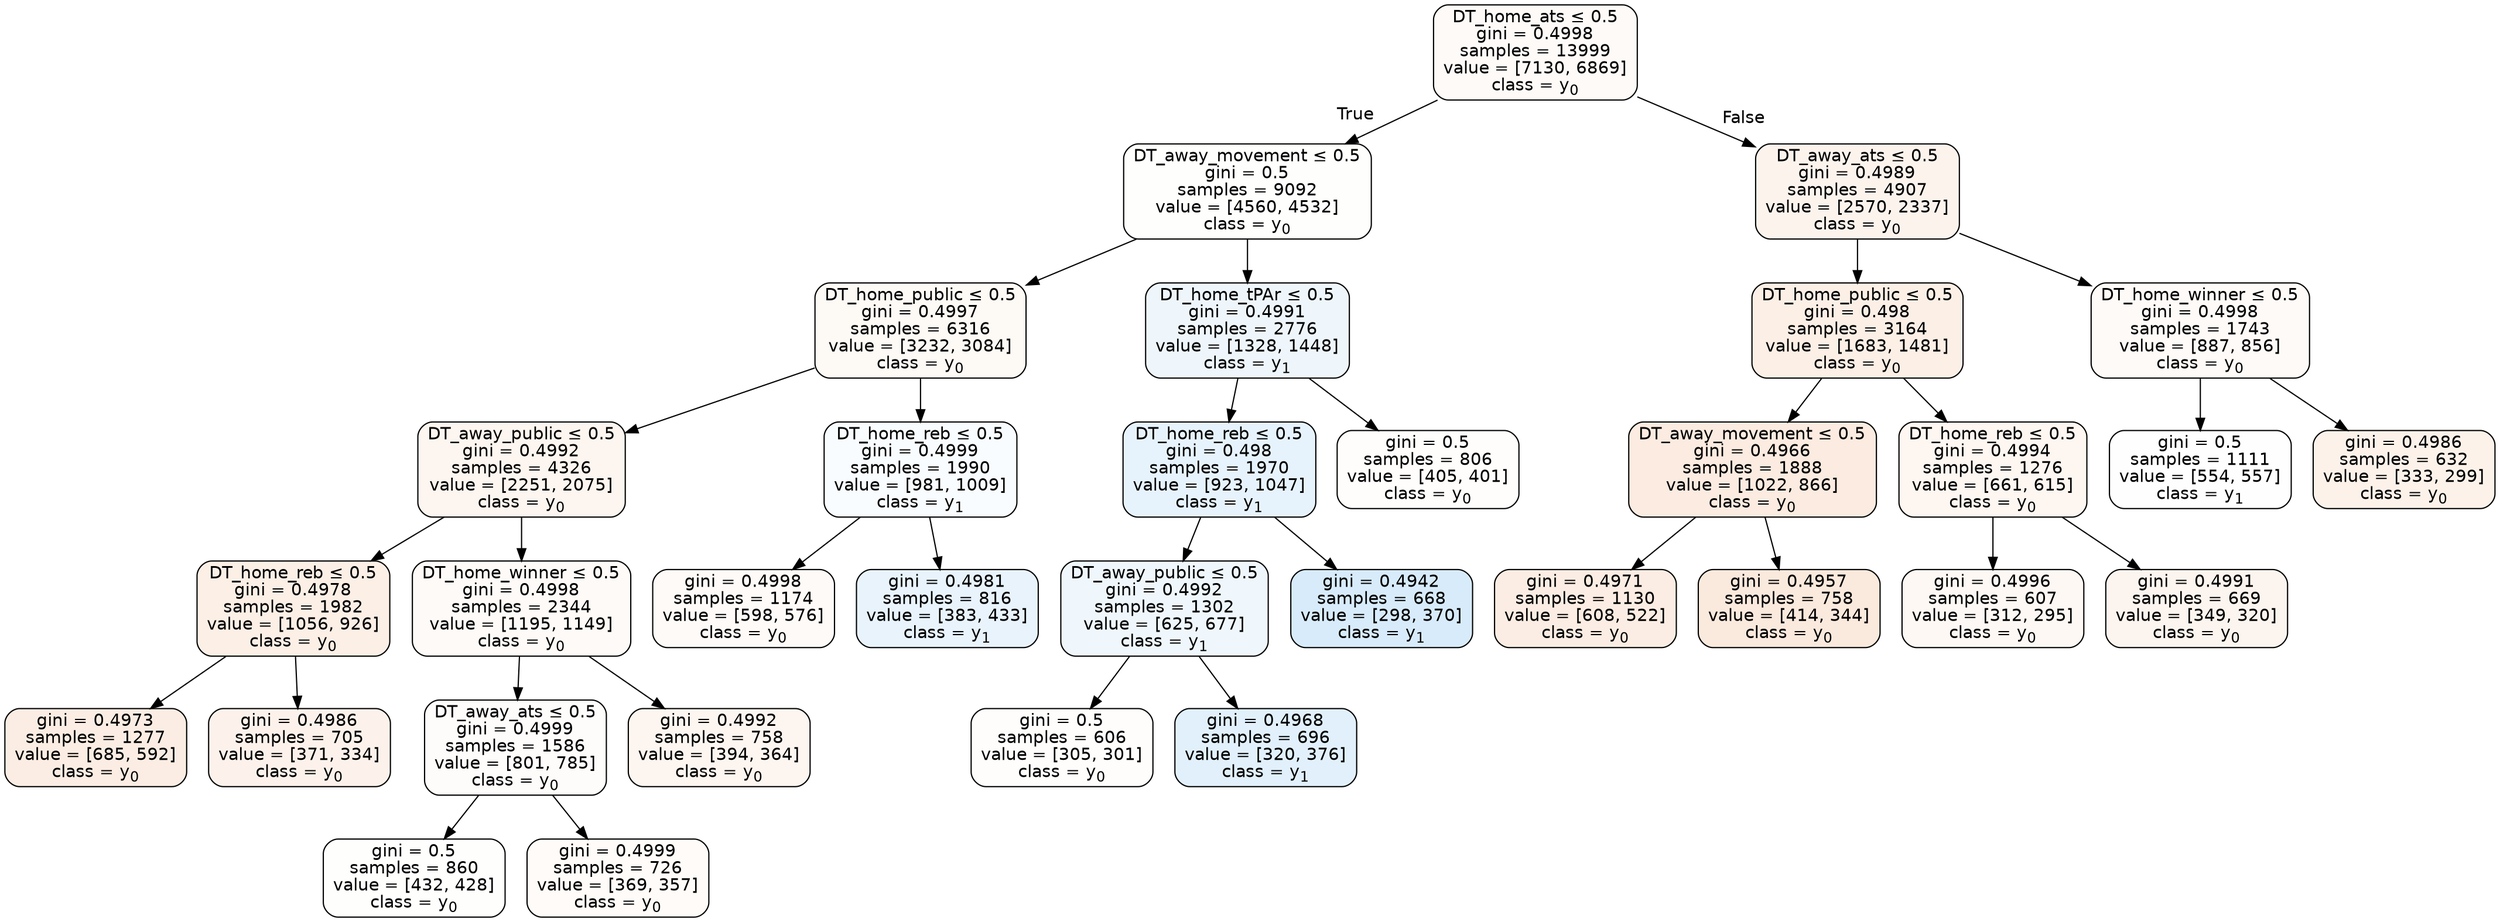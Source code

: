 digraph Tree {
node [shape=box, style="filled, rounded", color="black", fontname=helvetica] ;
edge [fontname=helvetica] ;
0 [label=<DT_home_ats &le; 0.5<br/>gini = 0.4998<br/>samples = 13999<br/>value = [7130, 6869]<br/>class = y<SUB>0</SUB>>, fillcolor="#e5813909"] ;
1 [label=<DT_away_movement &le; 0.5<br/>gini = 0.5<br/>samples = 9092<br/>value = [4560, 4532]<br/>class = y<SUB>0</SUB>>, fillcolor="#e5813902"] ;
0 -> 1 [labeldistance=2.5, labelangle=45, headlabel="True"] ;
2 [label=<DT_home_public &le; 0.5<br/>gini = 0.4997<br/>samples = 6316<br/>value = [3232, 3084]<br/>class = y<SUB>0</SUB>>, fillcolor="#e581390c"] ;
1 -> 2 ;
3 [label=<DT_away_public &le; 0.5<br/>gini = 0.4992<br/>samples = 4326<br/>value = [2251, 2075]<br/>class = y<SUB>0</SUB>>, fillcolor="#e5813914"] ;
2 -> 3 ;
4 [label=<DT_home_reb &le; 0.5<br/>gini = 0.4978<br/>samples = 1982<br/>value = [1056, 926]<br/>class = y<SUB>0</SUB>>, fillcolor="#e581391f"] ;
3 -> 4 ;
5 [label=<gini = 0.4973<br/>samples = 1277<br/>value = [685, 592]<br/>class = y<SUB>0</SUB>>, fillcolor="#e5813923"] ;
4 -> 5 ;
6 [label=<gini = 0.4986<br/>samples = 705<br/>value = [371, 334]<br/>class = y<SUB>0</SUB>>, fillcolor="#e5813919"] ;
4 -> 6 ;
7 [label=<DT_home_winner &le; 0.5<br/>gini = 0.4998<br/>samples = 2344<br/>value = [1195, 1149]<br/>class = y<SUB>0</SUB>>, fillcolor="#e581390a"] ;
3 -> 7 ;
8 [label=<DT_away_ats &le; 0.5<br/>gini = 0.4999<br/>samples = 1586<br/>value = [801, 785]<br/>class = y<SUB>0</SUB>>, fillcolor="#e5813905"] ;
7 -> 8 ;
9 [label=<gini = 0.5<br/>samples = 860<br/>value = [432, 428]<br/>class = y<SUB>0</SUB>>, fillcolor="#e5813902"] ;
8 -> 9 ;
10 [label=<gini = 0.4999<br/>samples = 726<br/>value = [369, 357]<br/>class = y<SUB>0</SUB>>, fillcolor="#e5813908"] ;
8 -> 10 ;
11 [label=<gini = 0.4992<br/>samples = 758<br/>value = [394, 364]<br/>class = y<SUB>0</SUB>>, fillcolor="#e5813913"] ;
7 -> 11 ;
12 [label=<DT_home_reb &le; 0.5<br/>gini = 0.4999<br/>samples = 1990<br/>value = [981, 1009]<br/>class = y<SUB>1</SUB>>, fillcolor="#399de507"] ;
2 -> 12 ;
13 [label=<gini = 0.4998<br/>samples = 1174<br/>value = [598, 576]<br/>class = y<SUB>0</SUB>>, fillcolor="#e5813909"] ;
12 -> 13 ;
14 [label=<gini = 0.4981<br/>samples = 816<br/>value = [383, 433]<br/>class = y<SUB>1</SUB>>, fillcolor="#399de51d"] ;
12 -> 14 ;
15 [label=<DT_home_tPAr &le; 0.5<br/>gini = 0.4991<br/>samples = 2776<br/>value = [1328, 1448]<br/>class = y<SUB>1</SUB>>, fillcolor="#399de515"] ;
1 -> 15 ;
16 [label=<DT_home_reb &le; 0.5<br/>gini = 0.498<br/>samples = 1970<br/>value = [923, 1047]<br/>class = y<SUB>1</SUB>>, fillcolor="#399de51e"] ;
15 -> 16 ;
17 [label=<DT_away_public &le; 0.5<br/>gini = 0.4992<br/>samples = 1302<br/>value = [625, 677]<br/>class = y<SUB>1</SUB>>, fillcolor="#399de514"] ;
16 -> 17 ;
18 [label=<gini = 0.5<br/>samples = 606<br/>value = [305, 301]<br/>class = y<SUB>0</SUB>>, fillcolor="#e5813903"] ;
17 -> 18 ;
19 [label=<gini = 0.4968<br/>samples = 696<br/>value = [320, 376]<br/>class = y<SUB>1</SUB>>, fillcolor="#399de526"] ;
17 -> 19 ;
20 [label=<gini = 0.4942<br/>samples = 668<br/>value = [298, 370]<br/>class = y<SUB>1</SUB>>, fillcolor="#399de532"] ;
16 -> 20 ;
21 [label=<gini = 0.5<br/>samples = 806<br/>value = [405, 401]<br/>class = y<SUB>0</SUB>>, fillcolor="#e5813903"] ;
15 -> 21 ;
22 [label=<DT_away_ats &le; 0.5<br/>gini = 0.4989<br/>samples = 4907<br/>value = [2570, 2337]<br/>class = y<SUB>0</SUB>>, fillcolor="#e5813917"] ;
0 -> 22 [labeldistance=2.5, labelangle=-45, headlabel="False"] ;
23 [label=<DT_home_public &le; 0.5<br/>gini = 0.498<br/>samples = 3164<br/>value = [1683, 1481]<br/>class = y<SUB>0</SUB>>, fillcolor="#e581391f"] ;
22 -> 23 ;
24 [label=<DT_away_movement &le; 0.5<br/>gini = 0.4966<br/>samples = 1888<br/>value = [1022, 866]<br/>class = y<SUB>0</SUB>>, fillcolor="#e5813927"] ;
23 -> 24 ;
25 [label=<gini = 0.4971<br/>samples = 1130<br/>value = [608, 522]<br/>class = y<SUB>0</SUB>>, fillcolor="#e5813924"] ;
24 -> 25 ;
26 [label=<gini = 0.4957<br/>samples = 758<br/>value = [414, 344]<br/>class = y<SUB>0</SUB>>, fillcolor="#e581392b"] ;
24 -> 26 ;
27 [label=<DT_home_reb &le; 0.5<br/>gini = 0.4994<br/>samples = 1276<br/>value = [661, 615]<br/>class = y<SUB>0</SUB>>, fillcolor="#e5813912"] ;
23 -> 27 ;
28 [label=<gini = 0.4996<br/>samples = 607<br/>value = [312, 295]<br/>class = y<SUB>0</SUB>>, fillcolor="#e581390e"] ;
27 -> 28 ;
29 [label=<gini = 0.4991<br/>samples = 669<br/>value = [349, 320]<br/>class = y<SUB>0</SUB>>, fillcolor="#e5813915"] ;
27 -> 29 ;
30 [label=<DT_home_winner &le; 0.5<br/>gini = 0.4998<br/>samples = 1743<br/>value = [887, 856]<br/>class = y<SUB>0</SUB>>, fillcolor="#e5813909"] ;
22 -> 30 ;
31 [label=<gini = 0.5<br/>samples = 1111<br/>value = [554, 557]<br/>class = y<SUB>1</SUB>>, fillcolor="#399de501"] ;
30 -> 31 ;
32 [label=<gini = 0.4986<br/>samples = 632<br/>value = [333, 299]<br/>class = y<SUB>0</SUB>>, fillcolor="#e581391a"] ;
30 -> 32 ;
}